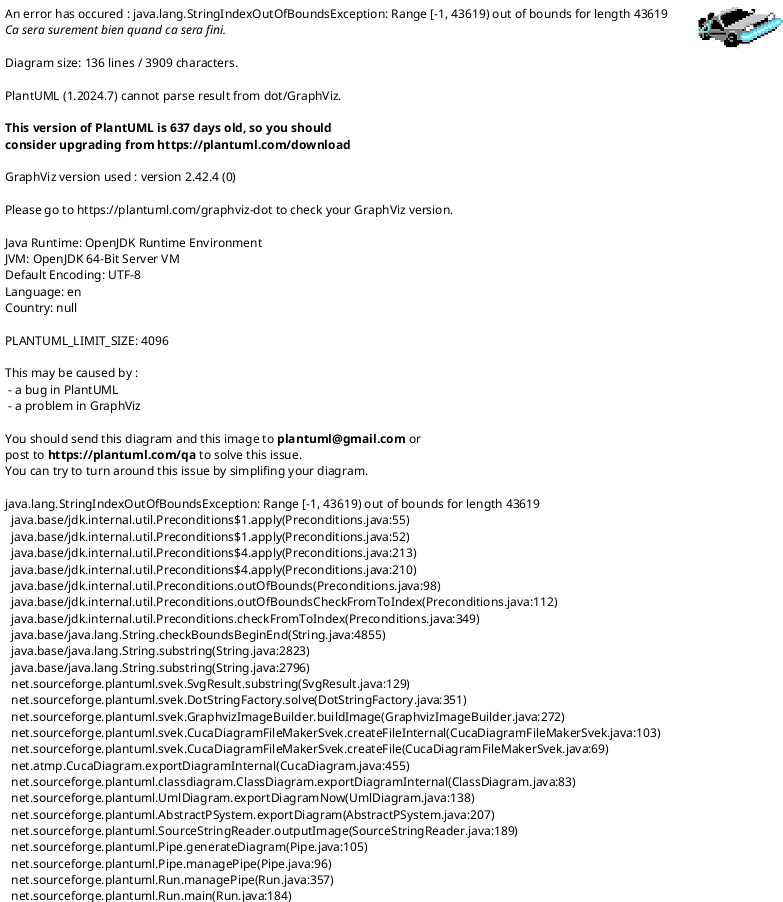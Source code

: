 @startuml
title Structural Design of Trading Card Game
package "trading-card-game" {

  component "Card" {
      +class CardFactory {
        +Card createInstanceOfCard(id : Number, value : Number)
      }
      -class Card {
        constructor(id : Number, value : Number)
        -value : Number
        -id : Number
        +Number equals(card : Card)
        +Number getDamage()
        +Number getId()
      }
      CardFactory "1" ..> "0..*" Card : " creates"
  }

  component "Playable Hand" {
        +class PlayableHandFactory {
          +PlayableHand createInstanceOfPlayableHand()
        }
        -class PlayableHand {
          -cards : Array of Card
          +Number hasPlayableCards()
          +Card takeCard()
        }
        PlayableHandFactory "1" ..> "0..*" PlayableHand : " creates"
        PlayableHand "1" o-> "0..20" Card : " has"
  }

  component "Hand" {
      +class HandFactory {
        +Hand createInstanceOfHand()
      }
      -class Hand {
        -cards : Array of Card
        +Card addToHand(card : Card)
        +PlayableHand availableHand(mana : Number)
        +Bool removeCard(card : Card)
      }
      HandFactory "1" ..> "0..*" Hand : " creates"
      Hand "1" o-> "0..20" Card : " has"
  }

  component "Deck" {
      +class DeckFactory {
        +Deck createInstanceOfDeck()
      }
      -class Deck {
        -cards : Array of Card
        // create with 20 cards:
        // 0,0,1,1,2,2,2,3,3,3,3,4,
        // 4,4,5,5,6,6,7,8
        +Card drawCard()
      }
      DeckFactory "1" ..> "0..*" Deck : " creates"
      DeckFactory "1" ..> "1" CardFactory : " creates"
      Deck "1" o-> "0..20" Card : " has"
  }

  component "Health" {
    +class HealthFactory {
      +Health createInstanceOfHealth()
    }
    -class Health {
      -amount : Number
      +Number getHealth()
      +void looseHealth(amount : Number)
      +void gainHealth(amount : Number)
    }
    HealthFactory "1" ..> "0..*" Health : " creates"
  }

  component "Mana" {
    +class ManaFactory {
      +Mana createInstanceOfMana()
    }
    -class Mana {
      -amount : Number
      +Number getMana()
      +void useMana(amount : Number)
      +void refillMana()
    }
    ManaFactory "1" ..> "0..*" Mana : " creates"
  }

  component "Player" {
    +class PlayerFactory {
      +Player createInstanceOfPlayer(health, mana, deck, initialHand)
    }
    -class Player {
      constructor(deck : Deck, health : Game, mana : Mana)
      -deck : Deck
      -hand : Hand
      -health : Game
      -mana : Mana
      +Card drawCard()
      +Card takeCard()
      +Number getHealth()
      +Number hasPlayableCards()
      +void sufferDamage(amount : Number)
      +void gainDamage(amount : Number)
      +void playCards(opponent : Player)
    }
    PlayerFactory "1" ..> "0..*" Player : " creates"
    PlayerFactory "1" .> "0..*" HandFactory : " creates"
    Player "1" o-> "1" Health : " have"
    Player "1" o-> "1" Mana : " have"
    Player "1" o-> "1" Deck : " have"
    Player "1" o-> "1" Hand : " have"
    Player "1" o-> "1" PlayableHand : " have"
  }

  component "Game" {
    class GameFactory {
      +Game createInstanceOfGame()
    }
    class Game {
      -startingPlayer : Player
      -otherPlayer : Player
      -void endGame()
      -void takeTurn() // receive 1 mana, refill mana, draw card, playCards
      +void startGame() // both players get 3 cards, figures out starting player, other player gets card
    }
    GameFactory "1" *--> "1" DeckFactory : " creates Deck for a Player"
    GameFactory "1" *--> "1" HealthFactory : " creates Health for a Player"
    GameFactory "1" *--> "1" ManaFactory : " creates Mana for a Player"
    GameFactory "1" *--> "1" PlayerFactory : " creates Player(s) for a Game"
    GameFactory "1" *.> "0..*" Game : " creates a Game"
    Game "1" o-> "1" Player : " has active"
    Game "1" o-> "1" Player : " has inactive"
  }
}
@enduml